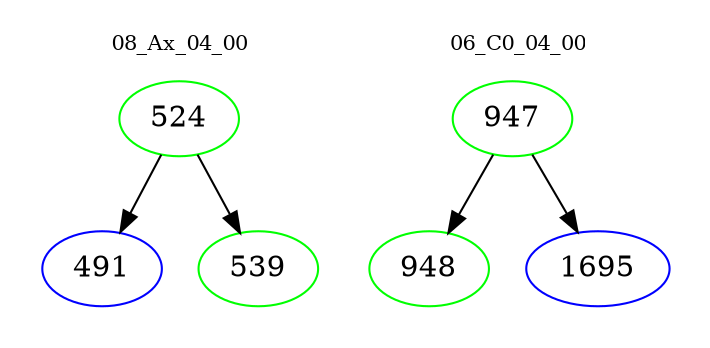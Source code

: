 digraph{
subgraph cluster_0 {
color = white
label = "08_Ax_04_00";
fontsize=10;
T0_524 [label="524", color="green"]
T0_524 -> T0_491 [color="black"]
T0_491 [label="491", color="blue"]
T0_524 -> T0_539 [color="black"]
T0_539 [label="539", color="green"]
}
subgraph cluster_1 {
color = white
label = "06_C0_04_00";
fontsize=10;
T1_947 [label="947", color="green"]
T1_947 -> T1_948 [color="black"]
T1_948 [label="948", color="green"]
T1_947 -> T1_1695 [color="black"]
T1_1695 [label="1695", color="blue"]
}
}
